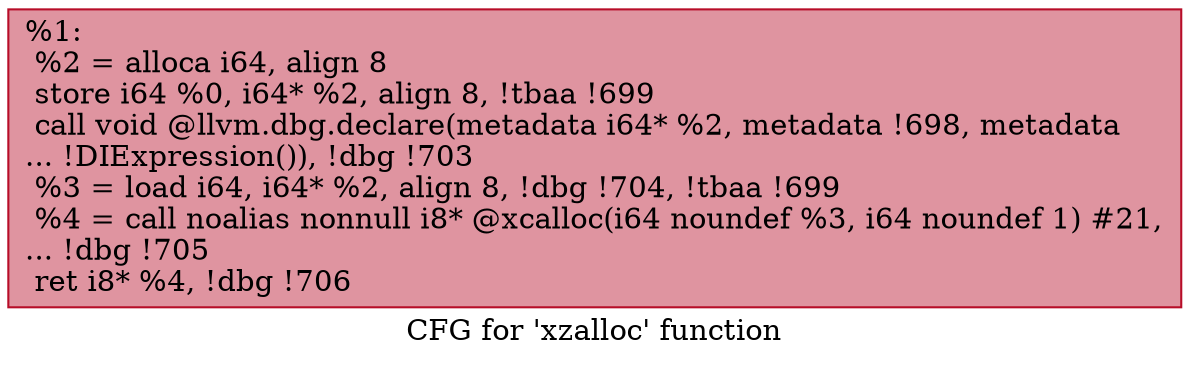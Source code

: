 digraph "CFG for 'xzalloc' function" {
	label="CFG for 'xzalloc' function";

	Node0x2546f80 [shape=record,color="#b70d28ff", style=filled, fillcolor="#b70d2870",label="{%1:\l  %2 = alloca i64, align 8\l  store i64 %0, i64* %2, align 8, !tbaa !699\l  call void @llvm.dbg.declare(metadata i64* %2, metadata !698, metadata\l... !DIExpression()), !dbg !703\l  %3 = load i64, i64* %2, align 8, !dbg !704, !tbaa !699\l  %4 = call noalias nonnull i8* @xcalloc(i64 noundef %3, i64 noundef 1) #21,\l... !dbg !705\l  ret i8* %4, !dbg !706\l}"];
}

